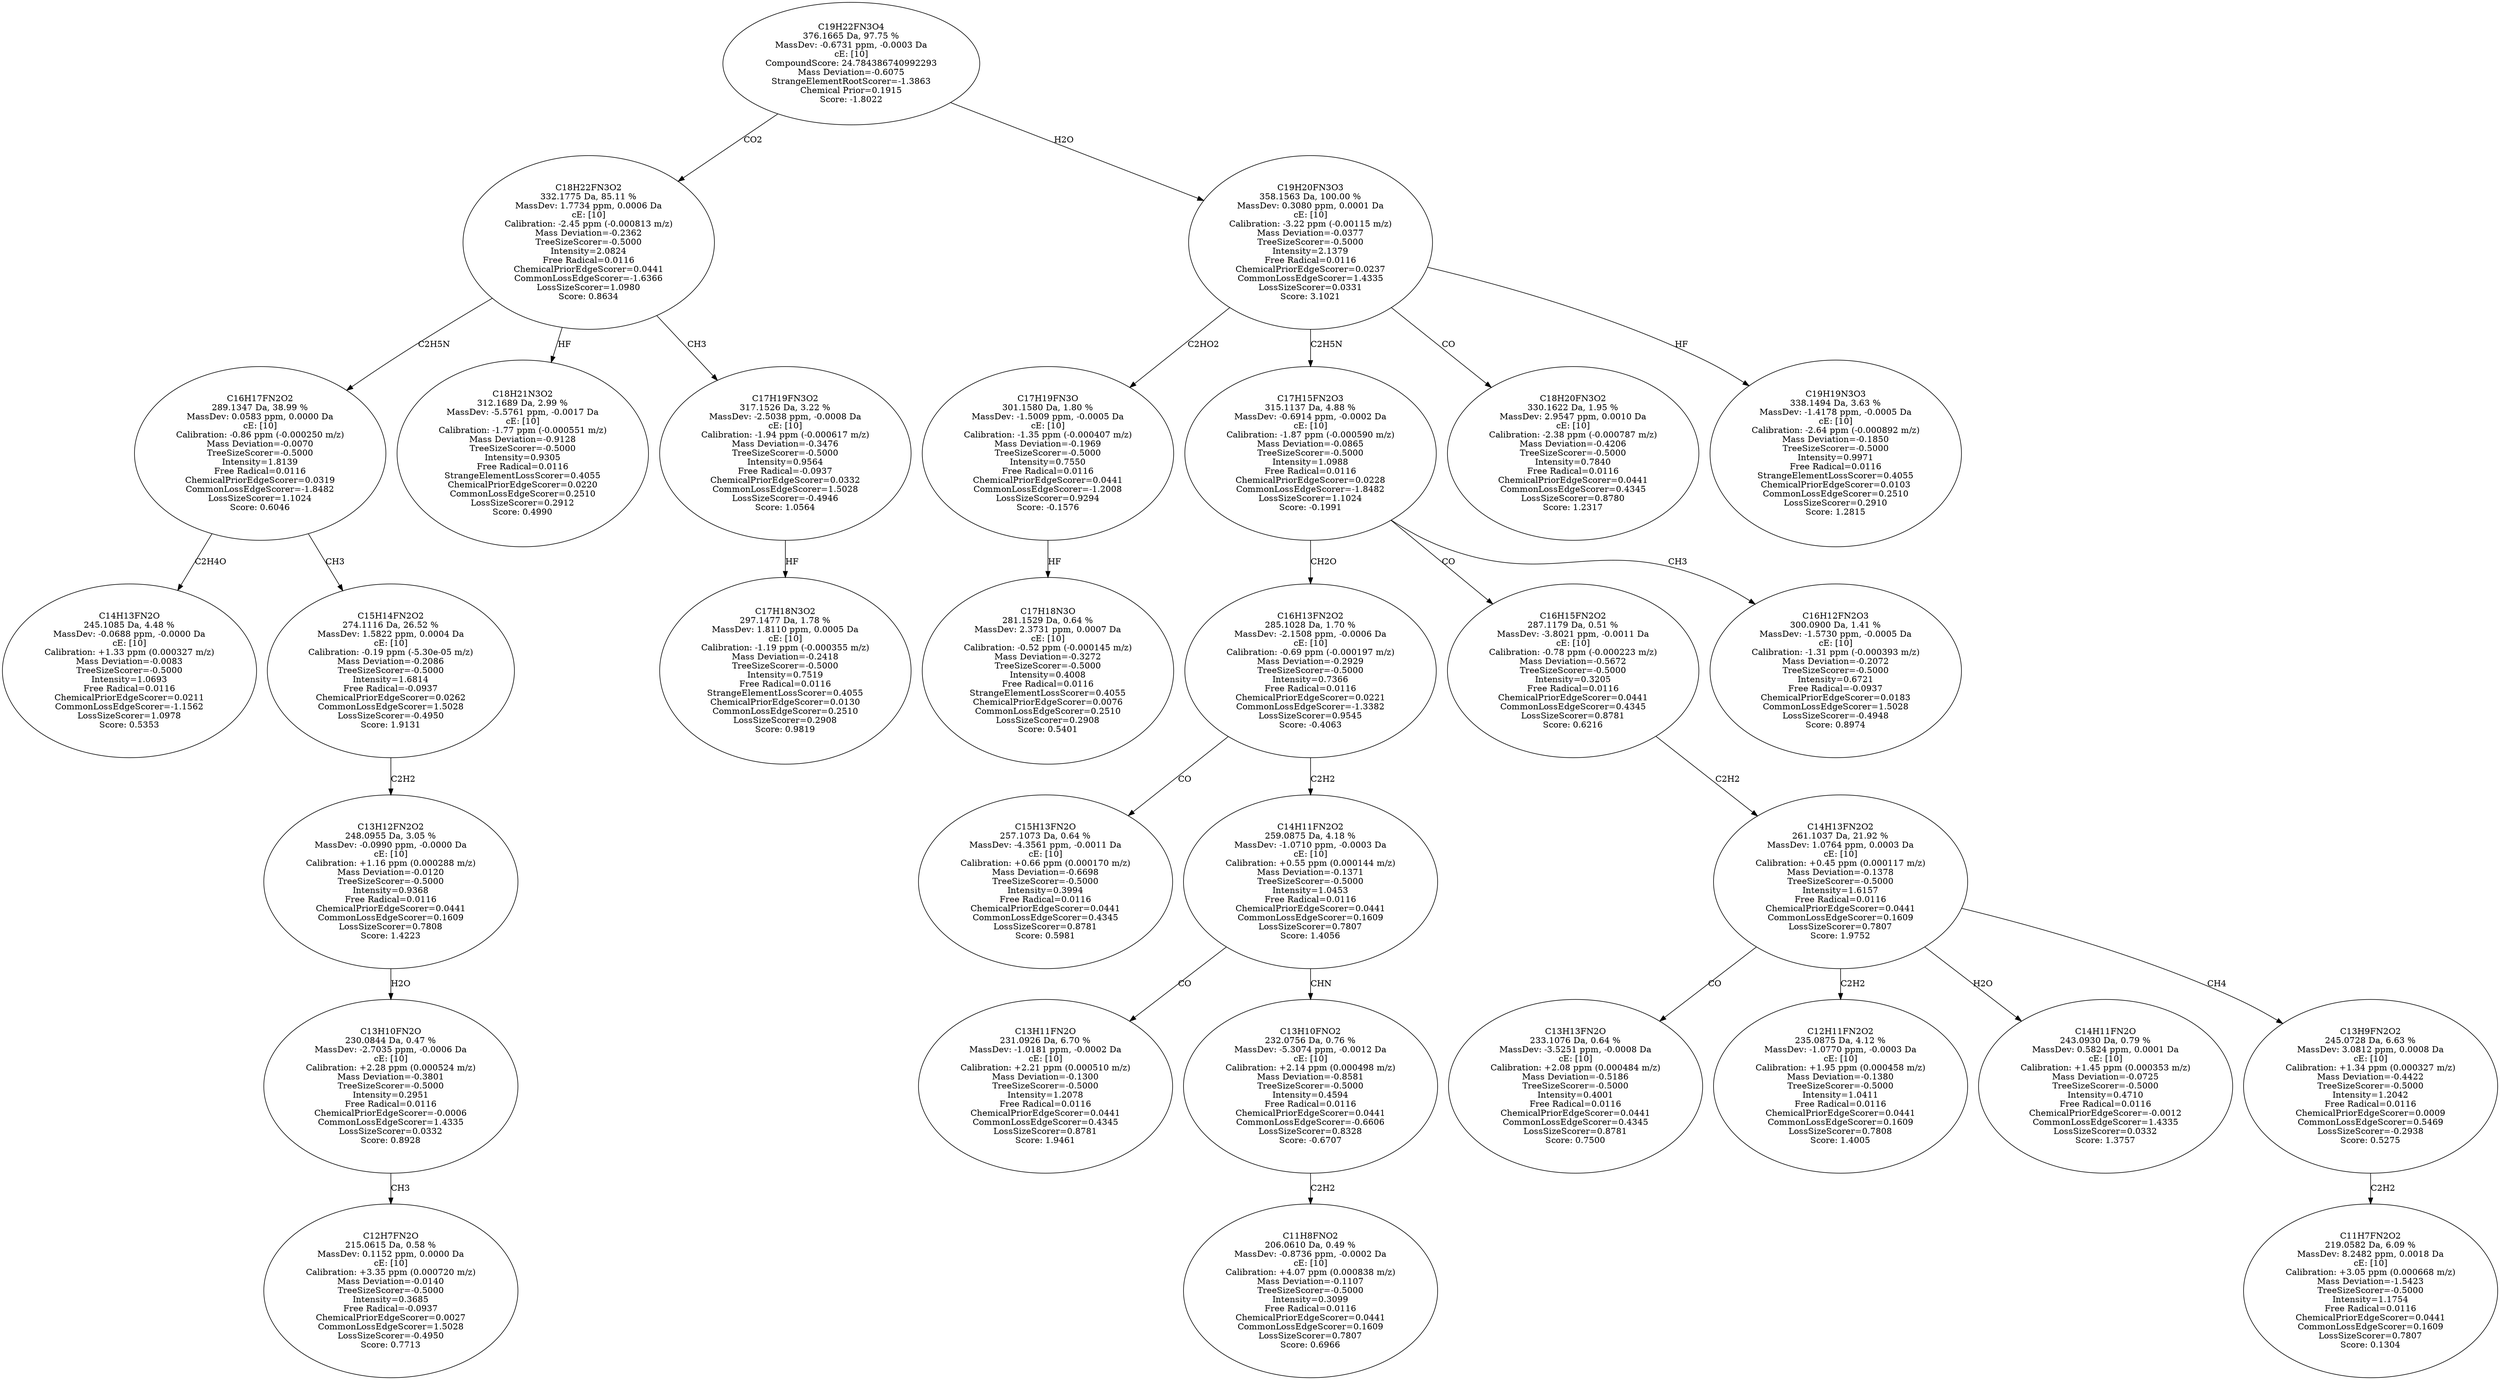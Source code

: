 strict digraph {
v1 [label="C14H13FN2O\n245.1085 Da, 4.48 %\nMassDev: -0.0688 ppm, -0.0000 Da\ncE: [10]\nCalibration: +1.33 ppm (0.000327 m/z)\nMass Deviation=-0.0083\nTreeSizeScorer=-0.5000\nIntensity=1.0693\nFree Radical=0.0116\nChemicalPriorEdgeScorer=0.0211\nCommonLossEdgeScorer=-1.1562\nLossSizeScorer=1.0978\nScore: 0.5353"];
v2 [label="C12H7FN2O\n215.0615 Da, 0.58 %\nMassDev: 0.1152 ppm, 0.0000 Da\ncE: [10]\nCalibration: +3.35 ppm (0.000720 m/z)\nMass Deviation=-0.0140\nTreeSizeScorer=-0.5000\nIntensity=0.3685\nFree Radical=-0.0937\nChemicalPriorEdgeScorer=0.0027\nCommonLossEdgeScorer=1.5028\nLossSizeScorer=-0.4950\nScore: 0.7713"];
v3 [label="C13H10FN2O\n230.0844 Da, 0.47 %\nMassDev: -2.7035 ppm, -0.0006 Da\ncE: [10]\nCalibration: +2.28 ppm (0.000524 m/z)\nMass Deviation=-0.3801\nTreeSizeScorer=-0.5000\nIntensity=0.2951\nFree Radical=0.0116\nChemicalPriorEdgeScorer=-0.0006\nCommonLossEdgeScorer=1.4335\nLossSizeScorer=0.0332\nScore: 0.8928"];
v4 [label="C13H12FN2O2\n248.0955 Da, 3.05 %\nMassDev: -0.0990 ppm, -0.0000 Da\ncE: [10]\nCalibration: +1.16 ppm (0.000288 m/z)\nMass Deviation=-0.0120\nTreeSizeScorer=-0.5000\nIntensity=0.9368\nFree Radical=0.0116\nChemicalPriorEdgeScorer=0.0441\nCommonLossEdgeScorer=0.1609\nLossSizeScorer=0.7808\nScore: 1.4223"];
v5 [label="C15H14FN2O2\n274.1116 Da, 26.52 %\nMassDev: 1.5822 ppm, 0.0004 Da\ncE: [10]\nCalibration: -0.19 ppm (-5.30e-05 m/z)\nMass Deviation=-0.2086\nTreeSizeScorer=-0.5000\nIntensity=1.6814\nFree Radical=-0.0937\nChemicalPriorEdgeScorer=0.0262\nCommonLossEdgeScorer=1.5028\nLossSizeScorer=-0.4950\nScore: 1.9131"];
v6 [label="C16H17FN2O2\n289.1347 Da, 38.99 %\nMassDev: 0.0583 ppm, 0.0000 Da\ncE: [10]\nCalibration: -0.86 ppm (-0.000250 m/z)\nMass Deviation=-0.0070\nTreeSizeScorer=-0.5000\nIntensity=1.8139\nFree Radical=0.0116\nChemicalPriorEdgeScorer=0.0319\nCommonLossEdgeScorer=-1.8482\nLossSizeScorer=1.1024\nScore: 0.6046"];
v7 [label="C18H21N3O2\n312.1689 Da, 2.99 %\nMassDev: -5.5761 ppm, -0.0017 Da\ncE: [10]\nCalibration: -1.77 ppm (-0.000551 m/z)\nMass Deviation=-0.9128\nTreeSizeScorer=-0.5000\nIntensity=0.9305\nFree Radical=0.0116\nStrangeElementLossScorer=0.4055\nChemicalPriorEdgeScorer=0.0220\nCommonLossEdgeScorer=0.2510\nLossSizeScorer=0.2912\nScore: 0.4990"];
v8 [label="C17H18N3O2\n297.1477 Da, 1.78 %\nMassDev: 1.8110 ppm, 0.0005 Da\ncE: [10]\nCalibration: -1.19 ppm (-0.000355 m/z)\nMass Deviation=-0.2418\nTreeSizeScorer=-0.5000\nIntensity=0.7519\nFree Radical=0.0116\nStrangeElementLossScorer=0.4055\nChemicalPriorEdgeScorer=0.0130\nCommonLossEdgeScorer=0.2510\nLossSizeScorer=0.2908\nScore: 0.9819"];
v9 [label="C17H19FN3O2\n317.1526 Da, 3.22 %\nMassDev: -2.5038 ppm, -0.0008 Da\ncE: [10]\nCalibration: -1.94 ppm (-0.000617 m/z)\nMass Deviation=-0.3476\nTreeSizeScorer=-0.5000\nIntensity=0.9564\nFree Radical=-0.0937\nChemicalPriorEdgeScorer=0.0332\nCommonLossEdgeScorer=1.5028\nLossSizeScorer=-0.4946\nScore: 1.0564"];
v10 [label="C18H22FN3O2\n332.1775 Da, 85.11 %\nMassDev: 1.7734 ppm, 0.0006 Da\ncE: [10]\nCalibration: -2.45 ppm (-0.000813 m/z)\nMass Deviation=-0.2362\nTreeSizeScorer=-0.5000\nIntensity=2.0824\nFree Radical=0.0116\nChemicalPriorEdgeScorer=0.0441\nCommonLossEdgeScorer=-1.6366\nLossSizeScorer=1.0980\nScore: 0.8634"];
v11 [label="C17H18N3O\n281.1529 Da, 0.64 %\nMassDev: 2.3731 ppm, 0.0007 Da\ncE: [10]\nCalibration: -0.52 ppm (-0.000145 m/z)\nMass Deviation=-0.3272\nTreeSizeScorer=-0.5000\nIntensity=0.4008\nFree Radical=0.0116\nStrangeElementLossScorer=0.4055\nChemicalPriorEdgeScorer=0.0076\nCommonLossEdgeScorer=0.2510\nLossSizeScorer=0.2908\nScore: 0.5401"];
v12 [label="C17H19FN3O\n301.1580 Da, 1.80 %\nMassDev: -1.5009 ppm, -0.0005 Da\ncE: [10]\nCalibration: -1.35 ppm (-0.000407 m/z)\nMass Deviation=-0.1969\nTreeSizeScorer=-0.5000\nIntensity=0.7550\nFree Radical=0.0116\nChemicalPriorEdgeScorer=0.0441\nCommonLossEdgeScorer=-1.2008\nLossSizeScorer=0.9294\nScore: -0.1576"];
v13 [label="C15H13FN2O\n257.1073 Da, 0.64 %\nMassDev: -4.3561 ppm, -0.0011 Da\ncE: [10]\nCalibration: +0.66 ppm (0.000170 m/z)\nMass Deviation=-0.6698\nTreeSizeScorer=-0.5000\nIntensity=0.3994\nFree Radical=0.0116\nChemicalPriorEdgeScorer=0.0441\nCommonLossEdgeScorer=0.4345\nLossSizeScorer=0.8781\nScore: 0.5981"];
v14 [label="C13H11FN2O\n231.0926 Da, 6.70 %\nMassDev: -1.0181 ppm, -0.0002 Da\ncE: [10]\nCalibration: +2.21 ppm (0.000510 m/z)\nMass Deviation=-0.1300\nTreeSizeScorer=-0.5000\nIntensity=1.2078\nFree Radical=0.0116\nChemicalPriorEdgeScorer=0.0441\nCommonLossEdgeScorer=0.4345\nLossSizeScorer=0.8781\nScore: 1.9461"];
v15 [label="C11H8FNO2\n206.0610 Da, 0.49 %\nMassDev: -0.8736 ppm, -0.0002 Da\ncE: [10]\nCalibration: +4.07 ppm (0.000838 m/z)\nMass Deviation=-0.1107\nTreeSizeScorer=-0.5000\nIntensity=0.3099\nFree Radical=0.0116\nChemicalPriorEdgeScorer=0.0441\nCommonLossEdgeScorer=0.1609\nLossSizeScorer=0.7807\nScore: 0.6966"];
v16 [label="C13H10FNO2\n232.0756 Da, 0.76 %\nMassDev: -5.3074 ppm, -0.0012 Da\ncE: [10]\nCalibration: +2.14 ppm (0.000498 m/z)\nMass Deviation=-0.8581\nTreeSizeScorer=-0.5000\nIntensity=0.4594\nFree Radical=0.0116\nChemicalPriorEdgeScorer=0.0441\nCommonLossEdgeScorer=-0.6606\nLossSizeScorer=0.8328\nScore: -0.6707"];
v17 [label="C14H11FN2O2\n259.0875 Da, 4.18 %\nMassDev: -1.0710 ppm, -0.0003 Da\ncE: [10]\nCalibration: +0.55 ppm (0.000144 m/z)\nMass Deviation=-0.1371\nTreeSizeScorer=-0.5000\nIntensity=1.0453\nFree Radical=0.0116\nChemicalPriorEdgeScorer=0.0441\nCommonLossEdgeScorer=0.1609\nLossSizeScorer=0.7807\nScore: 1.4056"];
v18 [label="C16H13FN2O2\n285.1028 Da, 1.70 %\nMassDev: -2.1508 ppm, -0.0006 Da\ncE: [10]\nCalibration: -0.69 ppm (-0.000197 m/z)\nMass Deviation=-0.2929\nTreeSizeScorer=-0.5000\nIntensity=0.7366\nFree Radical=0.0116\nChemicalPriorEdgeScorer=0.0221\nCommonLossEdgeScorer=-1.3382\nLossSizeScorer=0.9545\nScore: -0.4063"];
v19 [label="C13H13FN2O\n233.1076 Da, 0.64 %\nMassDev: -3.5251 ppm, -0.0008 Da\ncE: [10]\nCalibration: +2.08 ppm (0.000484 m/z)\nMass Deviation=-0.5186\nTreeSizeScorer=-0.5000\nIntensity=0.4001\nFree Radical=0.0116\nChemicalPriorEdgeScorer=0.0441\nCommonLossEdgeScorer=0.4345\nLossSizeScorer=0.8781\nScore: 0.7500"];
v20 [label="C12H11FN2O2\n235.0875 Da, 4.12 %\nMassDev: -1.0770 ppm, -0.0003 Da\ncE: [10]\nCalibration: +1.95 ppm (0.000458 m/z)\nMass Deviation=-0.1380\nTreeSizeScorer=-0.5000\nIntensity=1.0411\nFree Radical=0.0116\nChemicalPriorEdgeScorer=0.0441\nCommonLossEdgeScorer=0.1609\nLossSizeScorer=0.7808\nScore: 1.4005"];
v21 [label="C14H11FN2O\n243.0930 Da, 0.79 %\nMassDev: 0.5824 ppm, 0.0001 Da\ncE: [10]\nCalibration: +1.45 ppm (0.000353 m/z)\nMass Deviation=-0.0725\nTreeSizeScorer=-0.5000\nIntensity=0.4710\nFree Radical=0.0116\nChemicalPriorEdgeScorer=-0.0012\nCommonLossEdgeScorer=1.4335\nLossSizeScorer=0.0332\nScore: 1.3757"];
v22 [label="C11H7FN2O2\n219.0582 Da, 6.09 %\nMassDev: 8.2482 ppm, 0.0018 Da\ncE: [10]\nCalibration: +3.05 ppm (0.000668 m/z)\nMass Deviation=-1.5423\nTreeSizeScorer=-0.5000\nIntensity=1.1754\nFree Radical=0.0116\nChemicalPriorEdgeScorer=0.0441\nCommonLossEdgeScorer=0.1609\nLossSizeScorer=0.7807\nScore: 0.1304"];
v23 [label="C13H9FN2O2\n245.0728 Da, 6.63 %\nMassDev: 3.0812 ppm, 0.0008 Da\ncE: [10]\nCalibration: +1.34 ppm (0.000327 m/z)\nMass Deviation=-0.4422\nTreeSizeScorer=-0.5000\nIntensity=1.2042\nFree Radical=0.0116\nChemicalPriorEdgeScorer=0.0009\nCommonLossEdgeScorer=0.5469\nLossSizeScorer=-0.2938\nScore: 0.5275"];
v24 [label="C14H13FN2O2\n261.1037 Da, 21.92 %\nMassDev: 1.0764 ppm, 0.0003 Da\ncE: [10]\nCalibration: +0.45 ppm (0.000117 m/z)\nMass Deviation=-0.1378\nTreeSizeScorer=-0.5000\nIntensity=1.6157\nFree Radical=0.0116\nChemicalPriorEdgeScorer=0.0441\nCommonLossEdgeScorer=0.1609\nLossSizeScorer=0.7807\nScore: 1.9752"];
v25 [label="C16H15FN2O2\n287.1179 Da, 0.51 %\nMassDev: -3.8021 ppm, -0.0011 Da\ncE: [10]\nCalibration: -0.78 ppm (-0.000223 m/z)\nMass Deviation=-0.5672\nTreeSizeScorer=-0.5000\nIntensity=0.3205\nFree Radical=0.0116\nChemicalPriorEdgeScorer=0.0441\nCommonLossEdgeScorer=0.4345\nLossSizeScorer=0.8781\nScore: 0.6216"];
v26 [label="C16H12FN2O3\n300.0900 Da, 1.41 %\nMassDev: -1.5730 ppm, -0.0005 Da\ncE: [10]\nCalibration: -1.31 ppm (-0.000393 m/z)\nMass Deviation=-0.2072\nTreeSizeScorer=-0.5000\nIntensity=0.6721\nFree Radical=-0.0937\nChemicalPriorEdgeScorer=0.0183\nCommonLossEdgeScorer=1.5028\nLossSizeScorer=-0.4948\nScore: 0.8974"];
v27 [label="C17H15FN2O3\n315.1137 Da, 4.88 %\nMassDev: -0.6914 ppm, -0.0002 Da\ncE: [10]\nCalibration: -1.87 ppm (-0.000590 m/z)\nMass Deviation=-0.0865\nTreeSizeScorer=-0.5000\nIntensity=1.0988\nFree Radical=0.0116\nChemicalPriorEdgeScorer=0.0228\nCommonLossEdgeScorer=-1.8482\nLossSizeScorer=1.1024\nScore: -0.1991"];
v28 [label="C18H20FN3O2\n330.1622 Da, 1.95 %\nMassDev: 2.9547 ppm, 0.0010 Da\ncE: [10]\nCalibration: -2.38 ppm (-0.000787 m/z)\nMass Deviation=-0.4206\nTreeSizeScorer=-0.5000\nIntensity=0.7840\nFree Radical=0.0116\nChemicalPriorEdgeScorer=0.0441\nCommonLossEdgeScorer=0.4345\nLossSizeScorer=0.8780\nScore: 1.2317"];
v29 [label="C19H19N3O3\n338.1494 Da, 3.63 %\nMassDev: -1.4178 ppm, -0.0005 Da\ncE: [10]\nCalibration: -2.64 ppm (-0.000892 m/z)\nMass Deviation=-0.1850\nTreeSizeScorer=-0.5000\nIntensity=0.9971\nFree Radical=0.0116\nStrangeElementLossScorer=0.4055\nChemicalPriorEdgeScorer=0.0103\nCommonLossEdgeScorer=0.2510\nLossSizeScorer=0.2910\nScore: 1.2815"];
v30 [label="C19H20FN3O3\n358.1563 Da, 100.00 %\nMassDev: 0.3080 ppm, 0.0001 Da\ncE: [10]\nCalibration: -3.22 ppm (-0.00115 m/z)\nMass Deviation=-0.0377\nTreeSizeScorer=-0.5000\nIntensity=2.1379\nFree Radical=0.0116\nChemicalPriorEdgeScorer=0.0237\nCommonLossEdgeScorer=1.4335\nLossSizeScorer=0.0331\nScore: 3.1021"];
v31 [label="C19H22FN3O4\n376.1665 Da, 97.75 %\nMassDev: -0.6731 ppm, -0.0003 Da\ncE: [10]\nCompoundScore: 24.784386740992293\nMass Deviation=-0.6075\nStrangeElementRootScorer=-1.3863\nChemical Prior=0.1915\nScore: -1.8022"];
v6 -> v1 [label="C2H4O"];
v3 -> v2 [label="CH3"];
v4 -> v3 [label="H2O"];
v5 -> v4 [label="C2H2"];
v6 -> v5 [label="CH3"];
v10 -> v6 [label="C2H5N"];
v10 -> v7 [label="HF"];
v9 -> v8 [label="HF"];
v10 -> v9 [label="CH3"];
v31 -> v10 [label="CO2"];
v12 -> v11 [label="HF"];
v30 -> v12 [label="C2HO2"];
v18 -> v13 [label="CO"];
v17 -> v14 [label="CO"];
v16 -> v15 [label="C2H2"];
v17 -> v16 [label="CHN"];
v18 -> v17 [label="C2H2"];
v27 -> v18 [label="CH2O"];
v24 -> v19 [label="CO"];
v24 -> v20 [label="C2H2"];
v24 -> v21 [label="H2O"];
v23 -> v22 [label="C2H2"];
v24 -> v23 [label="CH4"];
v25 -> v24 [label="C2H2"];
v27 -> v25 [label="CO"];
v27 -> v26 [label="CH3"];
v30 -> v27 [label="C2H5N"];
v30 -> v28 [label="CO"];
v30 -> v29 [label="HF"];
v31 -> v30 [label="H2O"];
}